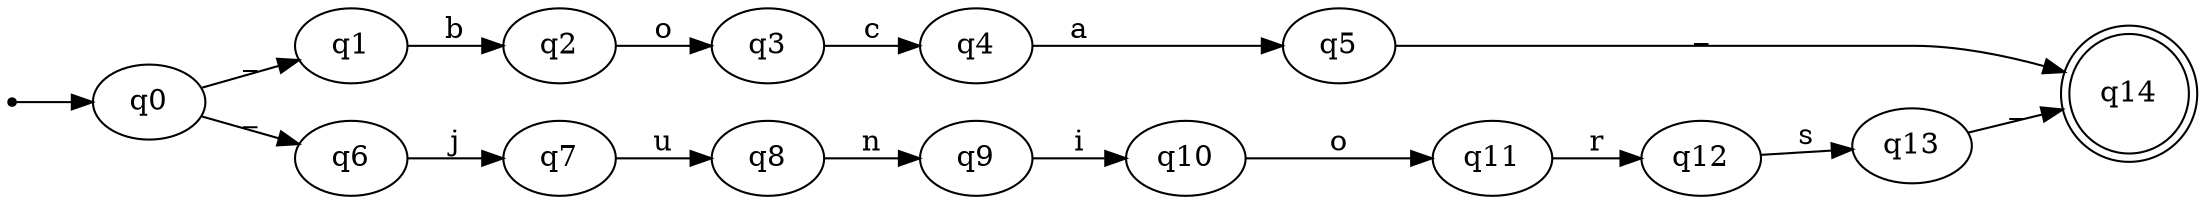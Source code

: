digraph{

  rankdir=LR;
  inic[shape=point];

  inic->q0;
  q0->q1 [label="_"];
  q1->q2 [label="b"];
  q2->q3 [label="o"];
  q3->q4 [label="c"];
  q4->q5 [label="a"];
  q5->q14 [label="_"];


  q0->q6 [label="_"];
  q6->q7 [label="j"];
  q7->q8 [label="u"];
  q8->q9 [label="n"];
  q9->q10 [label="i"];
  q10->q11 [label="o"];
  q11->q12 [label="r"];
  q12->q13 [label="s"];
  q13->q14 [label="_"];


  q14[shape=doublecircle];
}
